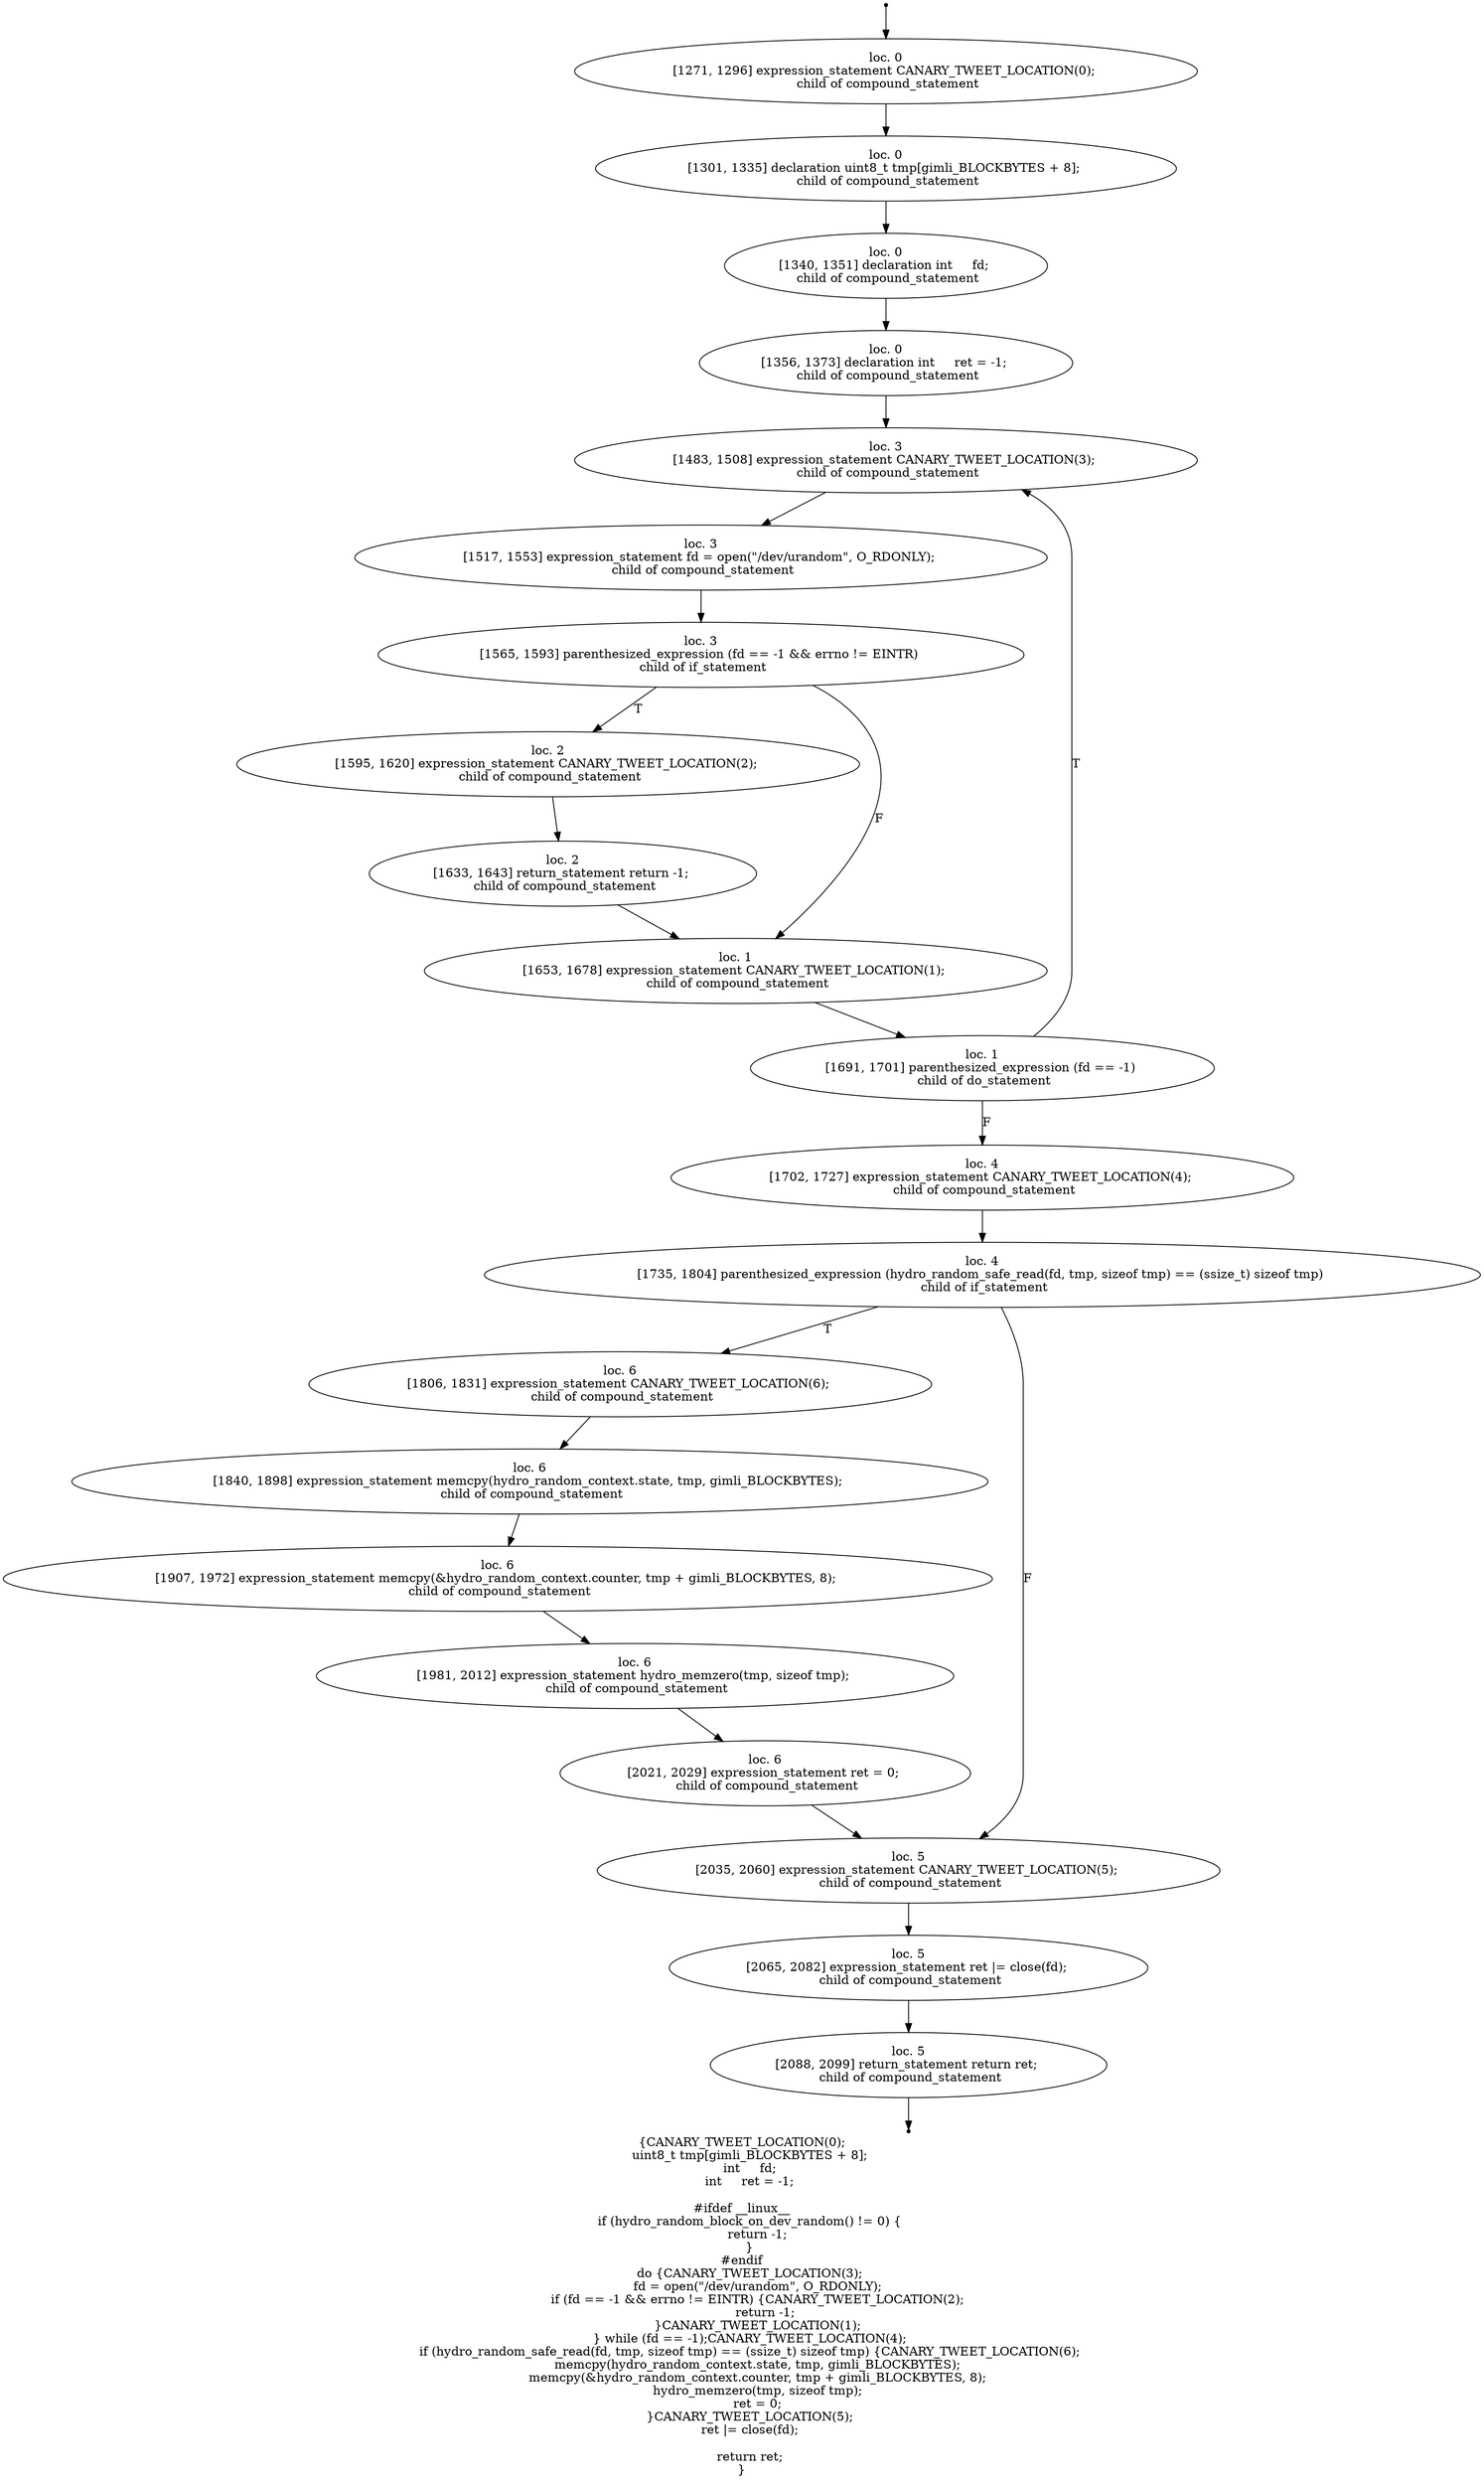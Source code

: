 digraph hydro_random_init_2 {
	initial [shape=point]
	initial -> "loc. 0
[1271, 1296] expression_statement CANARY_TWEET_LOCATION(0); 
 child of compound_statement"
	final [shape=point]
	"loc. 5
[2088, 2099] return_statement return ret; 
 child of compound_statement" -> final
	"loc. 0
[1271, 1296] expression_statement CANARY_TWEET_LOCATION(0); 
 child of compound_statement"
	"loc. 0
[1271, 1296] expression_statement CANARY_TWEET_LOCATION(0); 
 child of compound_statement" -> "loc. 0
[1301, 1335] declaration uint8_t tmp[gimli_BLOCKBYTES + 8]; 
 child of compound_statement"
	"loc. 0
[1301, 1335] declaration uint8_t tmp[gimli_BLOCKBYTES + 8]; 
 child of compound_statement"
	"loc. 0
[1301, 1335] declaration uint8_t tmp[gimli_BLOCKBYTES + 8]; 
 child of compound_statement" -> "loc. 0
[1340, 1351] declaration int     fd; 
 child of compound_statement"
	"loc. 0
[1340, 1351] declaration int     fd; 
 child of compound_statement"
	"loc. 0
[1340, 1351] declaration int     fd; 
 child of compound_statement" -> "loc. 0
[1356, 1373] declaration int     ret = -1; 
 child of compound_statement"
	"loc. 0
[1356, 1373] declaration int     ret = -1; 
 child of compound_statement"
	"loc. 0
[1356, 1373] declaration int     ret = -1; 
 child of compound_statement" -> "loc. 3
[1483, 1508] expression_statement CANARY_TWEET_LOCATION(3); 
 child of compound_statement"
	"loc. 3
[1483, 1508] expression_statement CANARY_TWEET_LOCATION(3); 
 child of compound_statement"
	"loc. 3
[1483, 1508] expression_statement CANARY_TWEET_LOCATION(3); 
 child of compound_statement" -> "loc. 3
[1517, 1553] expression_statement fd = open(\"/dev/urandom\", O_RDONLY); 
 child of compound_statement"
	"loc. 3
[1517, 1553] expression_statement fd = open(\"/dev/urandom\", O_RDONLY); 
 child of compound_statement"
	"loc. 3
[1517, 1553] expression_statement fd = open(\"/dev/urandom\", O_RDONLY); 
 child of compound_statement" -> "loc. 3
[1565, 1593] parenthesized_expression (fd == -1 && errno != EINTR) 
 child of if_statement"
	"loc. 1
[1691, 1701] parenthesized_expression (fd == -1) 
 child of do_statement"
	"loc. 1
[1691, 1701] parenthesized_expression (fd == -1) 
 child of do_statement" -> "loc. 3
[1483, 1508] expression_statement CANARY_TWEET_LOCATION(3); 
 child of compound_statement" [label=T]
	"loc. 1
[1691, 1701] parenthesized_expression (fd == -1) 
 child of do_statement" -> "loc. 4
[1702, 1727] expression_statement CANARY_TWEET_LOCATION(4); 
 child of compound_statement" [label=F]
	"loc. 3
[1565, 1593] parenthesized_expression (fd == -1 && errno != EINTR) 
 child of if_statement"
	"loc. 3
[1565, 1593] parenthesized_expression (fd == -1 && errno != EINTR) 
 child of if_statement" -> "loc. 2
[1595, 1620] expression_statement CANARY_TWEET_LOCATION(2); 
 child of compound_statement" [label=T]
	"loc. 3
[1565, 1593] parenthesized_expression (fd == -1 && errno != EINTR) 
 child of if_statement" -> "loc. 1
[1653, 1678] expression_statement CANARY_TWEET_LOCATION(1); 
 child of compound_statement" [label=F]
	"loc. 2
[1595, 1620] expression_statement CANARY_TWEET_LOCATION(2); 
 child of compound_statement"
	"loc. 2
[1595, 1620] expression_statement CANARY_TWEET_LOCATION(2); 
 child of compound_statement" -> "loc. 2
[1633, 1643] return_statement return -1; 
 child of compound_statement"
	"loc. 1
[1653, 1678] expression_statement CANARY_TWEET_LOCATION(1); 
 child of compound_statement"
	"loc. 1
[1653, 1678] expression_statement CANARY_TWEET_LOCATION(1); 
 child of compound_statement" -> "loc. 1
[1691, 1701] parenthesized_expression (fd == -1) 
 child of do_statement"
	"loc. 2
[1633, 1643] return_statement return -1; 
 child of compound_statement"
	"loc. 2
[1633, 1643] return_statement return -1; 
 child of compound_statement" -> "loc. 1
[1653, 1678] expression_statement CANARY_TWEET_LOCATION(1); 
 child of compound_statement"
	"loc. 4
[1702, 1727] expression_statement CANARY_TWEET_LOCATION(4); 
 child of compound_statement"
	"loc. 4
[1702, 1727] expression_statement CANARY_TWEET_LOCATION(4); 
 child of compound_statement" -> "loc. 4
[1735, 1804] parenthesized_expression (hydro_random_safe_read(fd, tmp, sizeof tmp) == (ssize_t) sizeof tmp) 
 child of if_statement"
	"loc. 4
[1735, 1804] parenthesized_expression (hydro_random_safe_read(fd, tmp, sizeof tmp) == (ssize_t) sizeof tmp) 
 child of if_statement"
	"loc. 4
[1735, 1804] parenthesized_expression (hydro_random_safe_read(fd, tmp, sizeof tmp) == (ssize_t) sizeof tmp) 
 child of if_statement" -> "loc. 6
[1806, 1831] expression_statement CANARY_TWEET_LOCATION(6); 
 child of compound_statement" [label=T]
	"loc. 4
[1735, 1804] parenthesized_expression (hydro_random_safe_read(fd, tmp, sizeof tmp) == (ssize_t) sizeof tmp) 
 child of if_statement" -> "loc. 5
[2035, 2060] expression_statement CANARY_TWEET_LOCATION(5); 
 child of compound_statement" [label=F]
	"loc. 6
[1806, 1831] expression_statement CANARY_TWEET_LOCATION(6); 
 child of compound_statement"
	"loc. 6
[1806, 1831] expression_statement CANARY_TWEET_LOCATION(6); 
 child of compound_statement" -> "loc. 6
[1840, 1898] expression_statement memcpy(hydro_random_context.state, tmp, gimli_BLOCKBYTES); 
 child of compound_statement"
	"loc. 5
[2035, 2060] expression_statement CANARY_TWEET_LOCATION(5); 
 child of compound_statement"
	"loc. 5
[2035, 2060] expression_statement CANARY_TWEET_LOCATION(5); 
 child of compound_statement" -> "loc. 5
[2065, 2082] expression_statement ret |= close(fd); 
 child of compound_statement"
	"loc. 6
[1840, 1898] expression_statement memcpy(hydro_random_context.state, tmp, gimli_BLOCKBYTES); 
 child of compound_statement"
	"loc. 6
[1840, 1898] expression_statement memcpy(hydro_random_context.state, tmp, gimli_BLOCKBYTES); 
 child of compound_statement" -> "loc. 6
[1907, 1972] expression_statement memcpy(&hydro_random_context.counter, tmp + gimli_BLOCKBYTES, 8); 
 child of compound_statement"
	"loc. 6
[1907, 1972] expression_statement memcpy(&hydro_random_context.counter, tmp + gimli_BLOCKBYTES, 8); 
 child of compound_statement"
	"loc. 6
[1907, 1972] expression_statement memcpy(&hydro_random_context.counter, tmp + gimli_BLOCKBYTES, 8); 
 child of compound_statement" -> "loc. 6
[1981, 2012] expression_statement hydro_memzero(tmp, sizeof tmp); 
 child of compound_statement"
	"loc. 6
[1981, 2012] expression_statement hydro_memzero(tmp, sizeof tmp); 
 child of compound_statement"
	"loc. 6
[1981, 2012] expression_statement hydro_memzero(tmp, sizeof tmp); 
 child of compound_statement" -> "loc. 6
[2021, 2029] expression_statement ret = 0; 
 child of compound_statement"
	"loc. 6
[2021, 2029] expression_statement ret = 0; 
 child of compound_statement"
	"loc. 6
[2021, 2029] expression_statement ret = 0; 
 child of compound_statement" -> "loc. 5
[2035, 2060] expression_statement CANARY_TWEET_LOCATION(5); 
 child of compound_statement"
	"loc. 5
[2065, 2082] expression_statement ret |= close(fd); 
 child of compound_statement"
	"loc. 5
[2065, 2082] expression_statement ret |= close(fd); 
 child of compound_statement" -> "loc. 5
[2088, 2099] return_statement return ret; 
 child of compound_statement"
	"loc. 5
[2088, 2099] return_statement return ret; 
 child of compound_statement"
	label="{CANARY_TWEET_LOCATION(0);
    uint8_t tmp[gimli_BLOCKBYTES + 8];
    int     fd;
    int     ret = -1;

#ifdef __linux__
    if (hydro_random_block_on_dev_random() != 0) {
        return -1;
    }
#endif
    do {CANARY_TWEET_LOCATION(3);
        fd = open(\"/dev/urandom\", O_RDONLY);
        if (fd == -1 && errno != EINTR) {CANARY_TWEET_LOCATION(2);
            return -1;
        }CANARY_TWEET_LOCATION(1);
    } while (fd == -1);CANARY_TWEET_LOCATION(4);
    if (hydro_random_safe_read(fd, tmp, sizeof tmp) == (ssize_t) sizeof tmp) {CANARY_TWEET_LOCATION(6);
        memcpy(hydro_random_context.state, tmp, gimli_BLOCKBYTES);
        memcpy(&hydro_random_context.counter, tmp + gimli_BLOCKBYTES, 8);
        hydro_memzero(tmp, sizeof tmp);
        ret = 0;
    }CANARY_TWEET_LOCATION(5);
    ret |= close(fd);

    return ret;
}"
}
